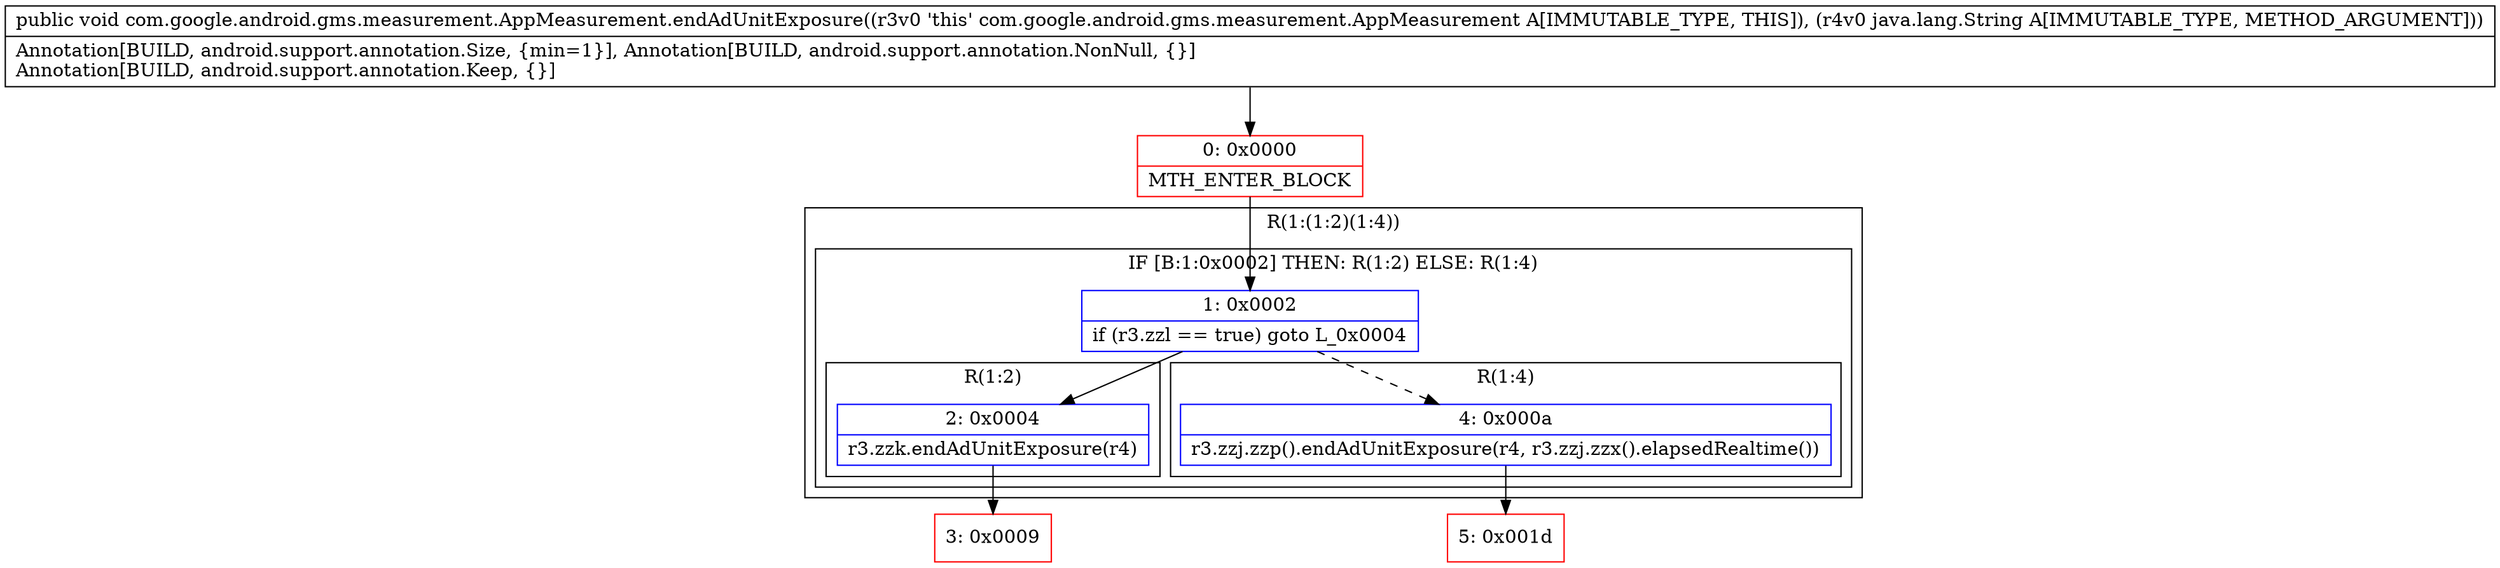 digraph "CFG forcom.google.android.gms.measurement.AppMeasurement.endAdUnitExposure(Ljava\/lang\/String;)V" {
subgraph cluster_Region_1678340370 {
label = "R(1:(1:2)(1:4))";
node [shape=record,color=blue];
subgraph cluster_IfRegion_1174902931 {
label = "IF [B:1:0x0002] THEN: R(1:2) ELSE: R(1:4)";
node [shape=record,color=blue];
Node_1 [shape=record,label="{1\:\ 0x0002|if (r3.zzl == true) goto L_0x0004\l}"];
subgraph cluster_Region_1207700623 {
label = "R(1:2)";
node [shape=record,color=blue];
Node_2 [shape=record,label="{2\:\ 0x0004|r3.zzk.endAdUnitExposure(r4)\l}"];
}
subgraph cluster_Region_1759636378 {
label = "R(1:4)";
node [shape=record,color=blue];
Node_4 [shape=record,label="{4\:\ 0x000a|r3.zzj.zzp().endAdUnitExposure(r4, r3.zzj.zzx().elapsedRealtime())\l}"];
}
}
}
Node_0 [shape=record,color=red,label="{0\:\ 0x0000|MTH_ENTER_BLOCK\l}"];
Node_3 [shape=record,color=red,label="{3\:\ 0x0009}"];
Node_5 [shape=record,color=red,label="{5\:\ 0x001d}"];
MethodNode[shape=record,label="{public void com.google.android.gms.measurement.AppMeasurement.endAdUnitExposure((r3v0 'this' com.google.android.gms.measurement.AppMeasurement A[IMMUTABLE_TYPE, THIS]), (r4v0 java.lang.String A[IMMUTABLE_TYPE, METHOD_ARGUMENT]))  | Annotation[BUILD, android.support.annotation.Size, \{min=1\}], Annotation[BUILD, android.support.annotation.NonNull, \{\}]\lAnnotation[BUILD, android.support.annotation.Keep, \{\}]\l}"];
MethodNode -> Node_0;
Node_1 -> Node_2;
Node_1 -> Node_4[style=dashed];
Node_2 -> Node_3;
Node_4 -> Node_5;
Node_0 -> Node_1;
}

